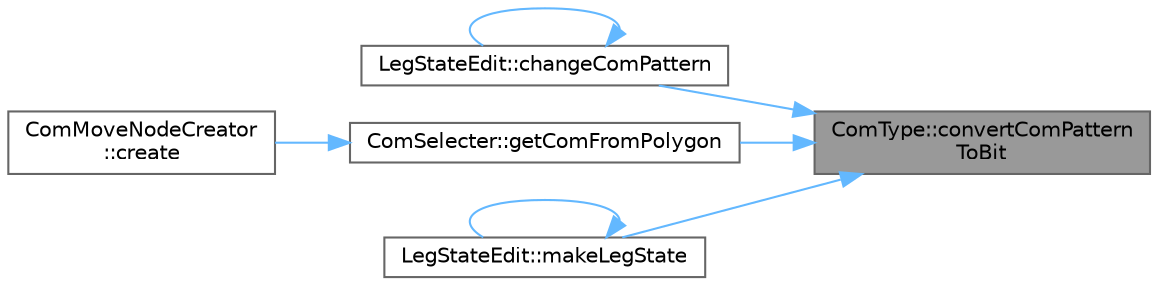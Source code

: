digraph "ComType::convertComPatternToBit"
{
 // LATEX_PDF_SIZE
  bgcolor="transparent";
  edge [fontname=Helvetica,fontsize=10,labelfontname=Helvetica,labelfontsize=10];
  node [fontname=Helvetica,fontsize=10,shape=box,height=0.2,width=0.4];
  rankdir="RL";
  Node1 [id="Node000001",label="ComType::convertComPattern\lToBit",height=0.2,width=0.4,color="gray40", fillcolor="grey60", style="filled", fontcolor="black",tooltip="重心パターンをbitに変換する関数"];
  Node1 -> Node2 [id="edge1_Node000001_Node000002",dir="back",color="steelblue1",style="solid",tooltip=" "];
  Node2 [id="Node000002",label="LegStateEdit::changeComPattern",height=0.2,width=0.4,color="grey40", fillcolor="white", style="filled",URL="$_leg_state_8h.html#a4dc3b8d8d957f1baa53f440a7afc02b5",tooltip="重心のデータを変更する．"];
  Node2 -> Node2 [id="edge2_Node000002_Node000002",dir="back",color="steelblue1",style="solid",tooltip=" "];
  Node1 -> Node3 [id="edge3_Node000001_Node000003",dir="back",color="steelblue1",style="solid",tooltip=" "];
  Node3 [id="Node000003",label="ComSelecter::getComFromPolygon",height=0.2,width=0.4,color="grey40", fillcolor="white", style="filled",URL="$class_com_selecter.html#a7557af617255e407ade97899f56c5bc2",tooltip="重心を求める"];
  Node3 -> Node4 [id="edge4_Node000003_Node000004",dir="back",color="steelblue1",style="solid",tooltip=" "];
  Node4 [id="Node000004",label="ComMoveNodeCreator\l::create",height=0.2,width=0.4,color="grey40", fillcolor="white", style="filled",URL="$class_com_move_node_creator.html#a49a0609daa16dab9b73f3d2e5ccb7311",tooltip="重心を平行移動したノードを生成する"];
  Node1 -> Node5 [id="edge5_Node000001_Node000005",dir="back",color="steelblue1",style="solid",tooltip=" "];
  Node5 [id="Node000005",label="LegStateEdit::makeLegState",height=0.2,width=0.4,color="grey40", fillcolor="white", style="filled",URL="$_leg_state_8h.html#ab5a59d93f0d7d639e1be3bb0e1d24aa6",tooltip="脚状態を作成して返す関数．脚状態は重心パターン，脚の接地・遊脚，離散化した脚位置のデータが含まれる．"];
  Node5 -> Node5 [id="edge6_Node000005_Node000005",dir="back",color="steelblue1",style="solid",tooltip=" "];
}
